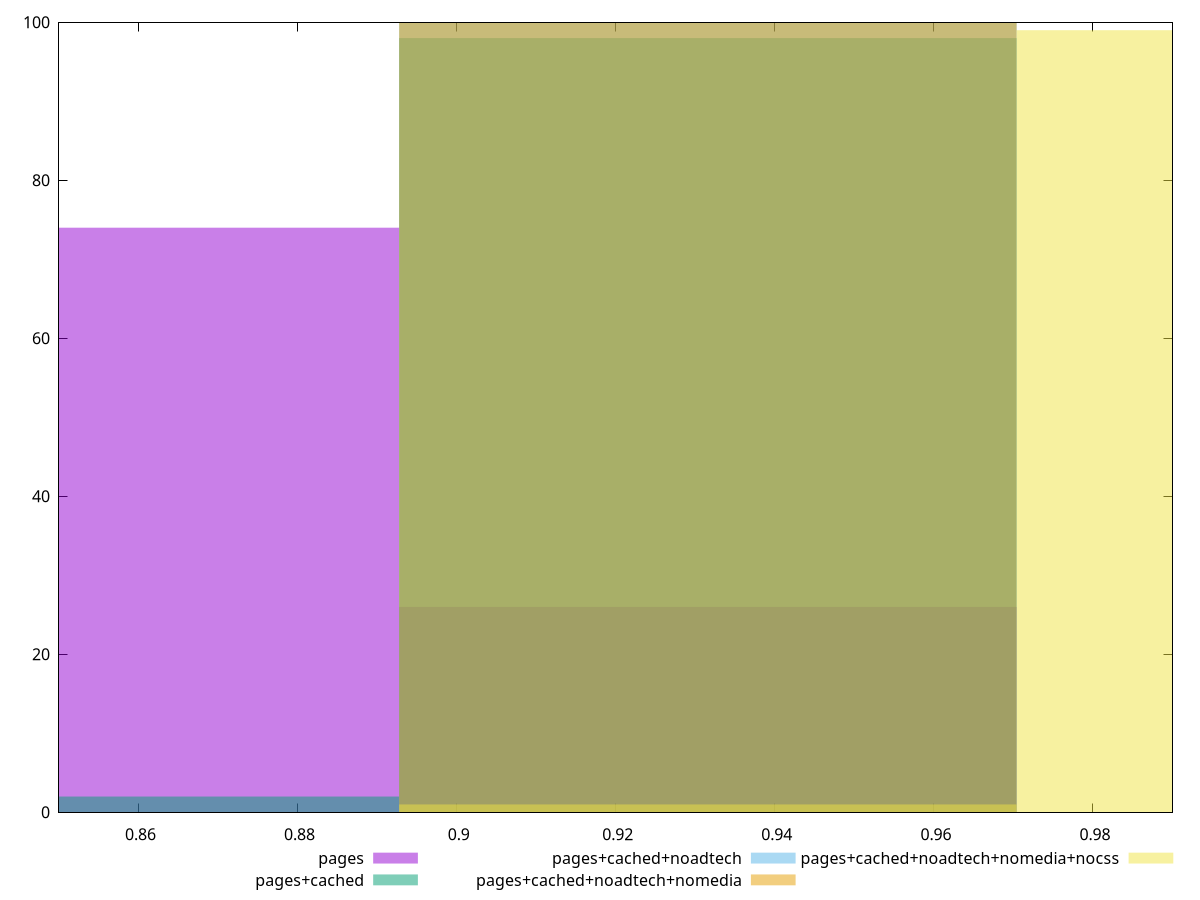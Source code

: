 reset

$pages <<EOF
0.8539521813972247 74
0.9315841978878815 26
EOF

$pagesCached <<EOF
0.8539521813972247 2
0.9315841978878815 98
EOF

$pagesCachedNoadtech <<EOF
0.9315841978878815 100
EOF

$pagesCachedNoadtechNomedia <<EOF
0.9315841978878815 100
EOF

$pagesCachedNoadtechNomediaNocss <<EOF
0.9315841978878815 1
1.0092162143785384 99
EOF

set key outside below
set boxwidth 0.07763201649065679
set xrange [0.85:0.99]
set yrange [0:100]
set trange [0:100]
set style fill transparent solid 0.5 noborder
set terminal svg size 640, 530 enhanced background rgb 'white'
set output "report_00018_2021-02-10T15-25-16.877Z/first-contentful-paint/comparison/histogram/all_score.svg"

plot $pages title "pages" with boxes, \
     $pagesCached title "pages+cached" with boxes, \
     $pagesCachedNoadtech title "pages+cached+noadtech" with boxes, \
     $pagesCachedNoadtechNomedia title "pages+cached+noadtech+nomedia" with boxes, \
     $pagesCachedNoadtechNomediaNocss title "pages+cached+noadtech+nomedia+nocss" with boxes

reset
